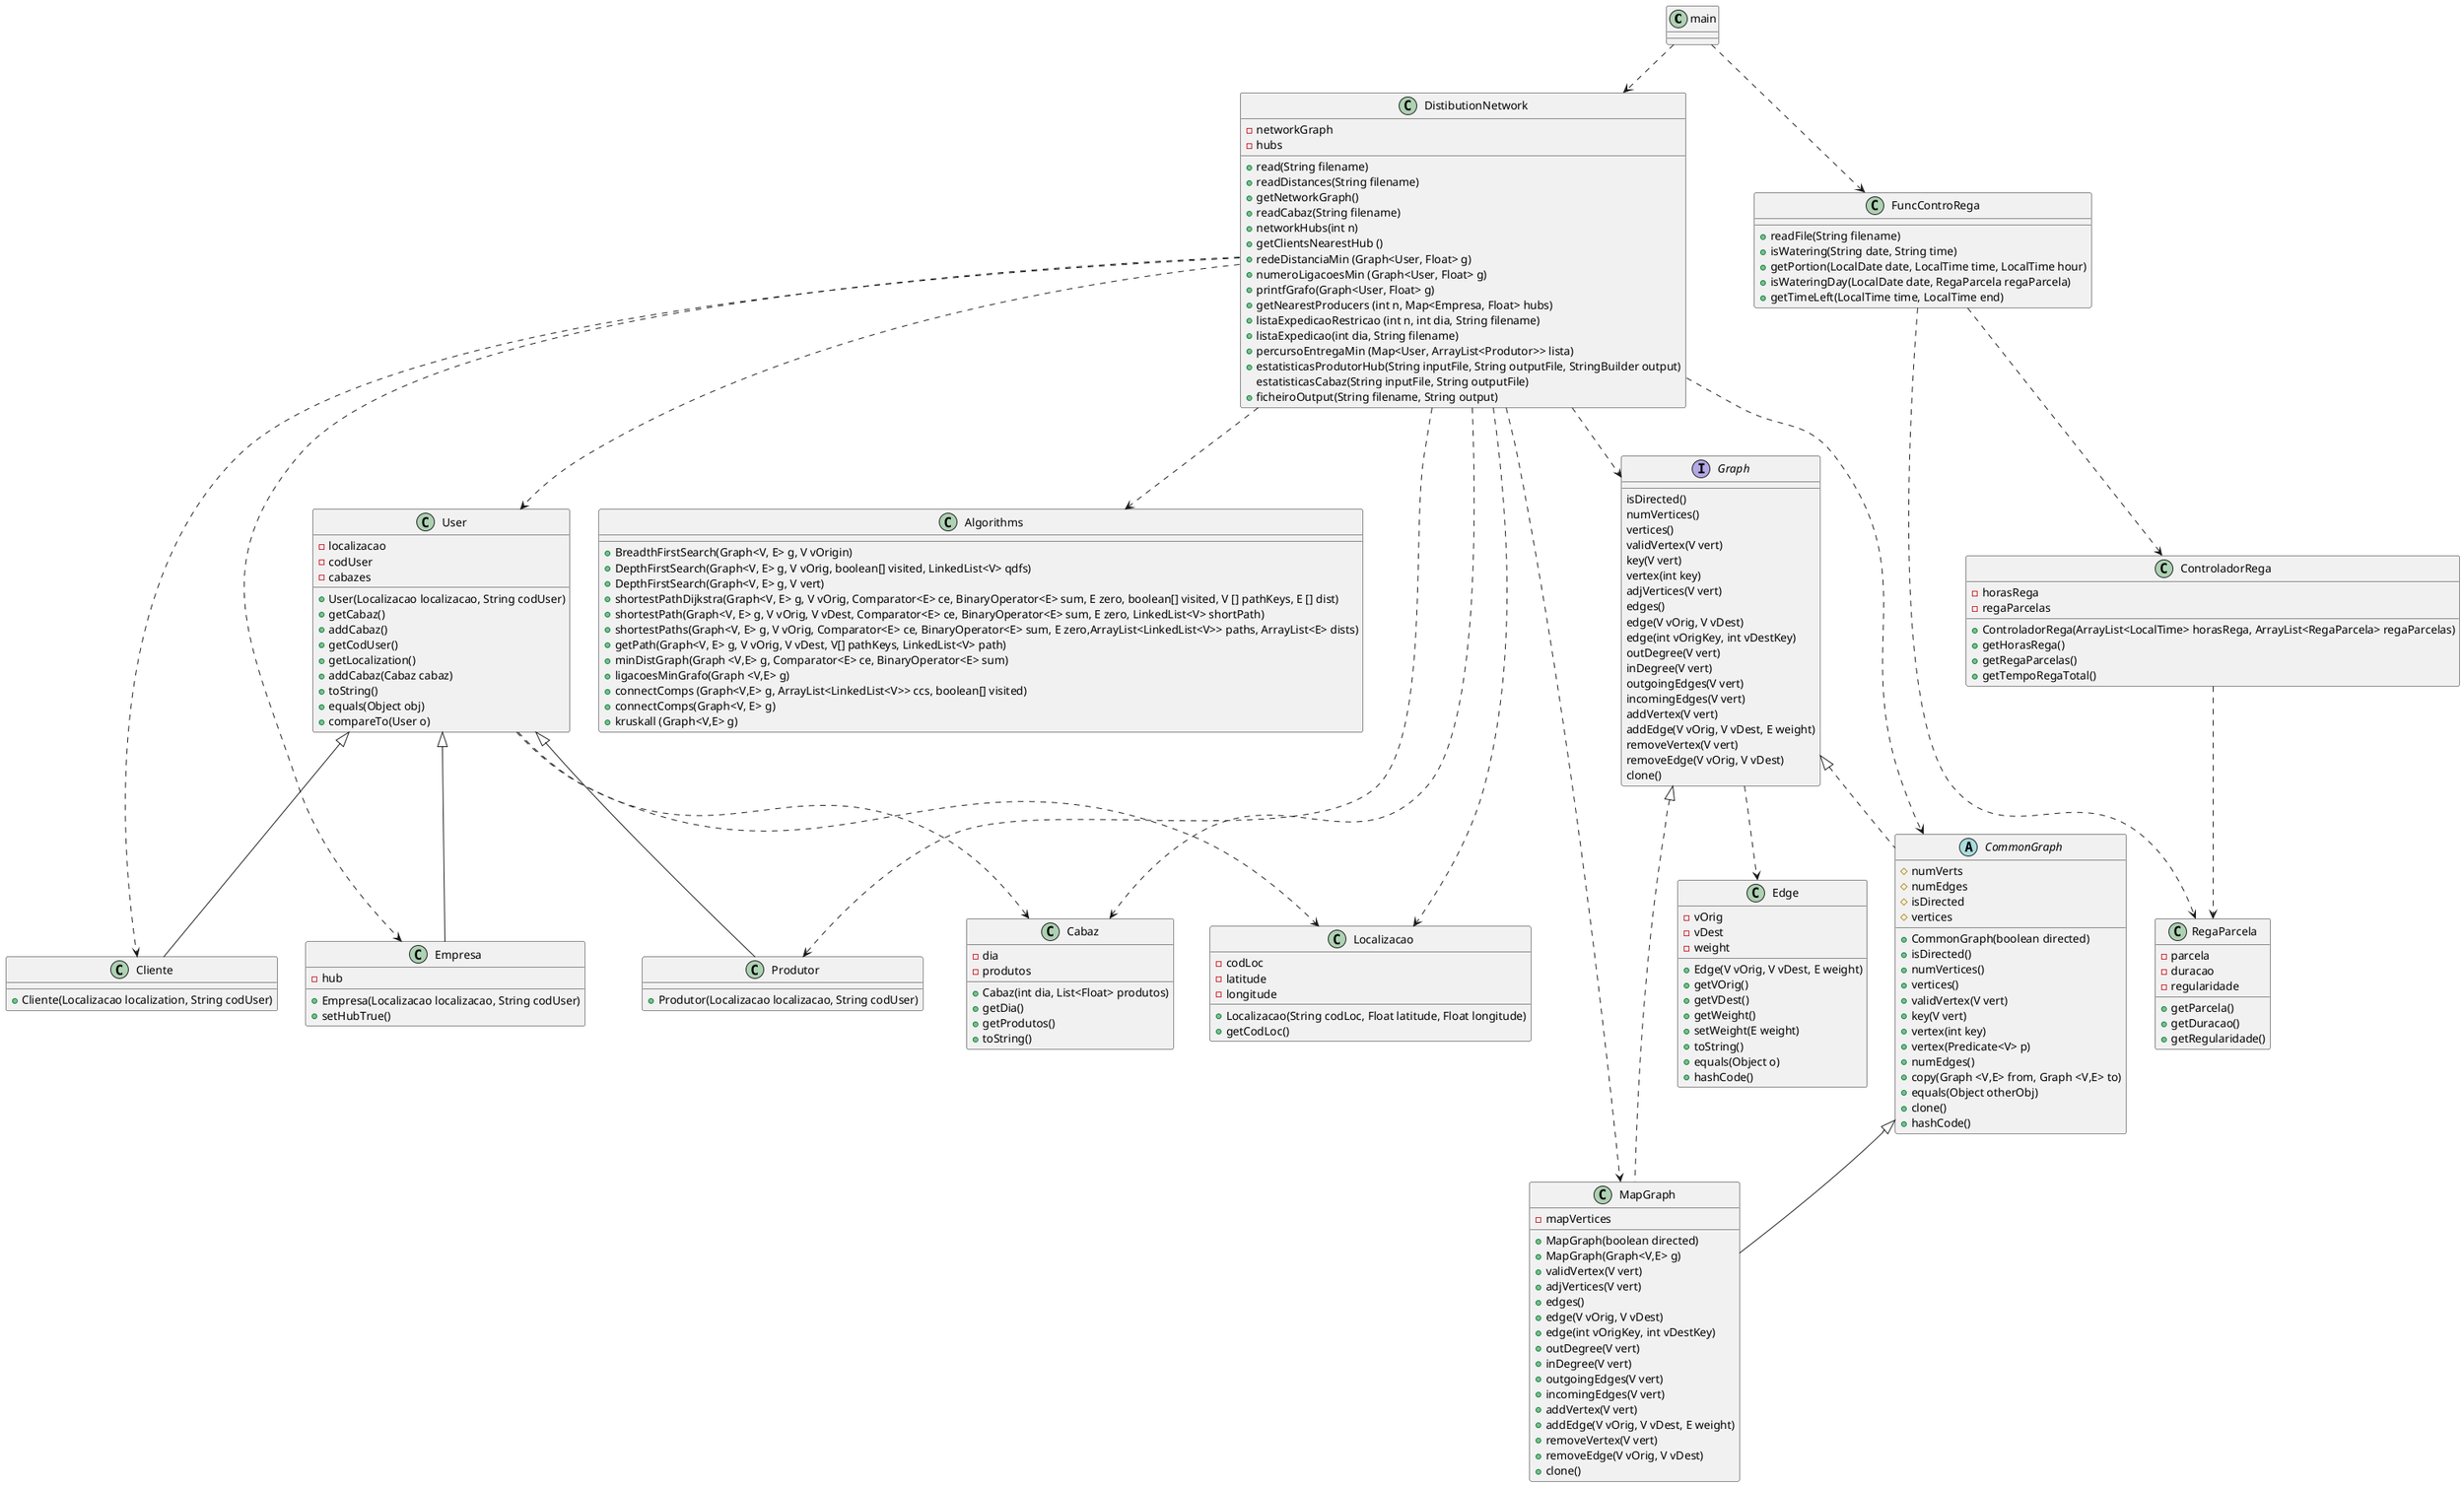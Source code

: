 @startuml

'left to right direction

main ..> DistibutionNetwork
main ..> FuncControRega
DistibutionNetwork ..> CommonGraph
DistibutionNetwork ..> Graph
DistibutionNetwork ..> User
User ..> Cabaz
User ..> Localizacao
class Cliente extends User
class Empresa extends User
class Produtor extends User
DistibutionNetwork ..> MapGraph
DistibutionNetwork ..> Algorithms
DistibutionNetwork ..> Localizacao
DistibutionNetwork ..> Empresa
DistibutionNetwork ..> Cliente
DistibutionNetwork ..> Produtor
DistibutionNetwork ..> Cabaz
FuncControRega ..> ControladorRega
FuncControRega ..> RegaParcela
ControladorRega ..> RegaParcela
Graph ..> Edge
class CommonGraph implements Graph
class MapGraph extends CommonGraph
class MapGraph implements Graph



DistibutionNetwork : -networkGraph
DistibutionNetwork : -hubs
DistibutionNetwork : +read(String filename)
DistibutionNetwork : +readDistances(String filename)
DistibutionNetwork : +getNetworkGraph()
DistibutionNetwork : +readCabaz(String filename)
DistibutionNetwork : +networkHubs(int n)
DistibutionNetwork : +getClientsNearestHub ()
DistibutionNetwork : +redeDistanciaMin (Graph<User, Float> g)
DistibutionNetwork : +numeroLigacoesMin (Graph<User, Float> g)
DistibutionNetwork : +printfGrafo(Graph<User, Float> g)
DistibutionNetwork : +getNearestProducers (int n, Map<Empresa, Float> hubs)
DistibutionNetwork : +listaExpedicaoRestricao (int n, int dia, String filename)
DistibutionNetwork : +listaExpedicao(int dia, String filename)
DistibutionNetwork : +percursoEntregaMin (Map<User, ArrayList<Produtor>> lista)
DistibutionNetwork : +estatisticasProdutorHub(String inputFile, String outputFile, StringBuilder output)
DistibutionNetwork : estatisticasCabaz(String inputFile, String outputFile)
DistibutionNetwork : +ficheiroOutput(String filename, String output)

User : -localizacao
User : -codUser
User : -cabazes
User : +User(Localizacao localizacao, String codUser)
User : +getCabaz()
User : +addCabaz()
User : +getCodUser()
User : +getLocalization()
User : +addCabaz(Cabaz cabaz)
User : +toString()
User : +equals(Object obj)
User : +compareTo(User o)

Cabaz : -dia
Cabaz : -produtos
Cabaz : +Cabaz(int dia, List<Float> produtos)
Cabaz : +getDia()
Cabaz : +getProdutos()
Cabaz : +toString()

abstract class CommonGraph{
#numVerts
#numEdges
#isDirected
#vertices
+CommonGraph(boolean directed)
+isDirected()
+numVertices()
+vertices()
+validVertex(V vert)
+key(V vert)
+vertex(int key)
+vertex(Predicate<V> p)
+numEdges()
+copy(Graph <V,E> from, Graph <V,E> to)
+equals(Object otherObj)
+clone()
+hashCode()
}


interface Graph{
isDirected()
numVertices()
vertices()
validVertex(V vert)
key(V vert)
vertex(int key)
adjVertices(V vert)
edges()
edge(V vOrig, V vDest)
edge(int vOrigKey, int vDestKey)
outDegree(V vert)
inDegree(V vert)
outgoingEdges(V vert)
incomingEdges(V vert)
addVertex(V vert)
addEdge(V vOrig, V vDest, E weight)
removeVertex(V vert)
removeEdge(V vOrig, V vDest)
clone()
}

Edge : -vOrig
Edge : -vDest
Edge : -weight
Edge : +Edge(V vOrig, V vDest, E weight)
Edge : +getVOrig()
Edge : +getVDest()
Edge : +getWeight()
Edge : +setWeight(E weight)
Edge : +toString()
Edge : +equals(Object o)
Edge : +hashCode()

FuncControRega : +readFile(String filename)
FuncControRega : +isWatering(String date, String time)
FuncControRega : +getPortion(LocalDate date, LocalTime time, LocalTime hour)
FuncControRega : +isWateringDay(LocalDate date, RegaParcela regaParcela)
FuncControRega : +getTimeLeft(LocalTime time, LocalTime end)

ControladorRega : -horasRega
ControladorRega : -regaParcelas
ControladorRega : +ControladorRega(ArrayList<LocalTime> horasRega, ArrayList<RegaParcela> regaParcelas)
ControladorRega : +getHorasRega()
ControladorRega : +getRegaParcelas()
ControladorRega : +getTempoRegaTotal()

RegaParcela : -parcela
RegaParcela : -duracao
RegaParcela : -regularidade
RegaParcela : +getParcela()
RegaParcela : +getDuracao()
RegaParcela : +getRegularidade()

Algorithms : +BreadthFirstSearch(Graph<V, E> g, V vOrigin)
Algorithms : +DepthFirstSearch(Graph<V, E> g, V vOrig, boolean[] visited, LinkedList<V> qdfs)
Algorithms : +DepthFirstSearch(Graph<V, E> g, V vert)
Algorithms : +shortestPathDijkstra(Graph<V, E> g, V vOrig, Comparator<E> ce, BinaryOperator<E> sum, E zero, boolean[] visited, V [] pathKeys, E [] dist)
Algorithms : +shortestPath(Graph<V, E> g, V vOrig, V vDest, Comparator<E> ce, BinaryOperator<E> sum, E zero, LinkedList<V> shortPath)
Algorithms : +shortestPaths(Graph<V, E> g, V vOrig, Comparator<E> ce, BinaryOperator<E> sum, E zero,ArrayList<LinkedList<V>> paths, ArrayList<E> dists)
Algorithms : +getPath(Graph<V, E> g, V vOrig, V vDest, V[] pathKeys, LinkedList<V> path)
Algorithms : +minDistGraph(Graph <V,E> g, Comparator<E> ce, BinaryOperator<E> sum)
Algorithms : +ligacoesMinGrafo(Graph <V,E> g)
Algorithms : +connectComps (Graph<V,E> g, ArrayList<LinkedList<V>> ccs, boolean[] visited)
Algorithms : +connectComps(Graph<V, E> g)
Algorithms : +kruskall (Graph<V,E> g)

MapGraph : -mapVertices
MapGraph : +MapGraph(boolean directed)
MapGraph : +MapGraph(Graph<V,E> g)
MapGraph : +validVertex(V vert)
MapGraph : +adjVertices(V vert)
MapGraph : +edges()
MapGraph : +edge(V vOrig, V vDest)
MapGraph : +edge(int vOrigKey, int vDestKey)
MapGraph : +outDegree(V vert)
MapGraph : +inDegree(V vert)
MapGraph : +outgoingEdges(V vert)
MapGraph : +incomingEdges(V vert)
MapGraph : +addVertex(V vert)
MapGraph : +addEdge(V vOrig, V vDest, E weight)
MapGraph : +removeVertex(V vert)
MapGraph : +removeEdge(V vOrig, V vDest)
MapGraph : +clone()

Localizacao : -codLoc
Localizacao : -latitude
Localizacao : -longitude
Localizacao : +Localizacao(String codLoc, Float latitude, Float longitude)
Localizacao : +getCodLoc()

Empresa : -hub
Empresa : +Empresa(Localizacao localizacao, String codUser)
Empresa : +setHubTrue()

Cliente : +Cliente(Localizacao localization, String codUser)

Produtor : +Produtor(Localizacao localizacao, String codUser)


@enduml